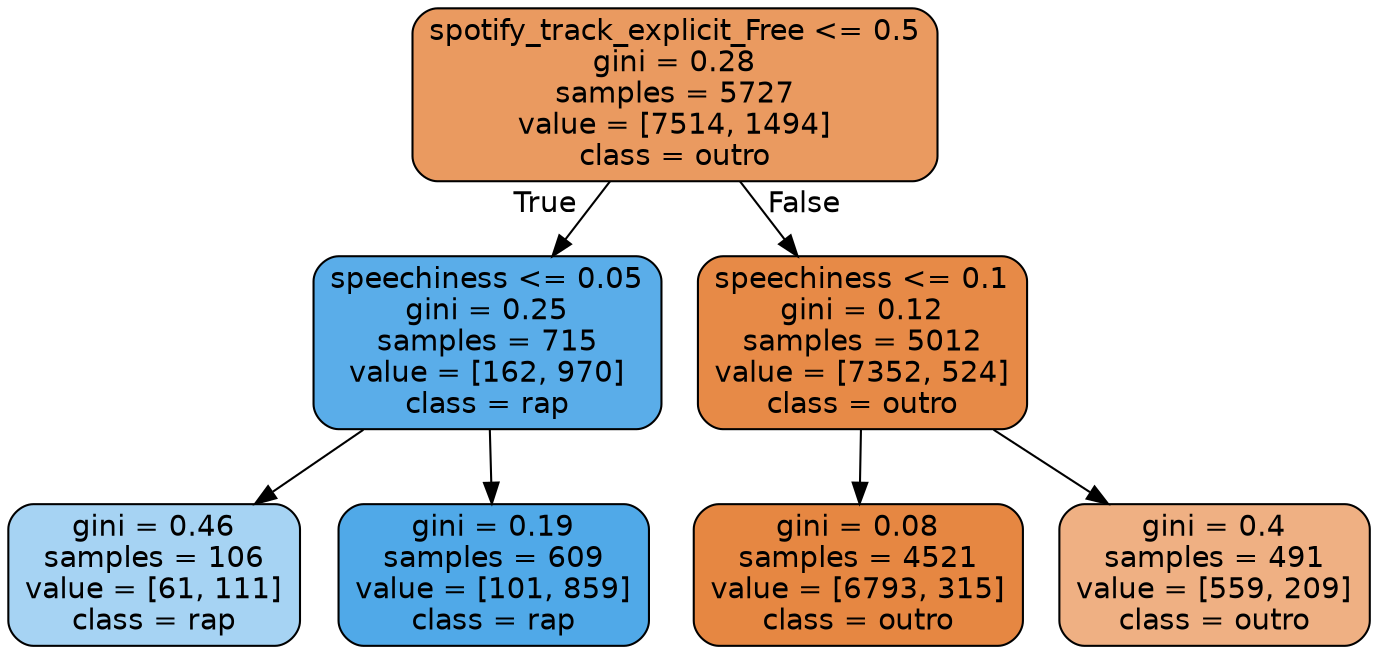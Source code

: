 digraph Tree {
node [shape=box, style="filled, rounded", color="black", fontname=helvetica] ;
edge [fontname=helvetica] ;
0 [label="spotify_track_explicit_Free <= 0.5\ngini = 0.28\nsamples = 5727\nvalue = [7514, 1494]\nclass = outro", fillcolor="#ea9a60"] ;
1 [label="speechiness <= 0.05\ngini = 0.25\nsamples = 715\nvalue = [162, 970]\nclass = rap", fillcolor="#5aade9"] ;
0 -> 1 [labeldistance=2.5, labelangle=45, headlabel="True"] ;
2 [label="gini = 0.46\nsamples = 106\nvalue = [61, 111]\nclass = rap", fillcolor="#a6d3f3"] ;
1 -> 2 ;
3 [label="gini = 0.19\nsamples = 609\nvalue = [101, 859]\nclass = rap", fillcolor="#50a9e8"] ;
1 -> 3 ;
4 [label="speechiness <= 0.1\ngini = 0.12\nsamples = 5012\nvalue = [7352, 524]\nclass = outro", fillcolor="#e78a47"] ;
0 -> 4 [labeldistance=2.5, labelangle=-45, headlabel="False"] ;
5 [label="gini = 0.08\nsamples = 4521\nvalue = [6793, 315]\nclass = outro", fillcolor="#e68742"] ;
4 -> 5 ;
6 [label="gini = 0.4\nsamples = 491\nvalue = [559, 209]\nclass = outro", fillcolor="#efb083"] ;
4 -> 6 ;
}